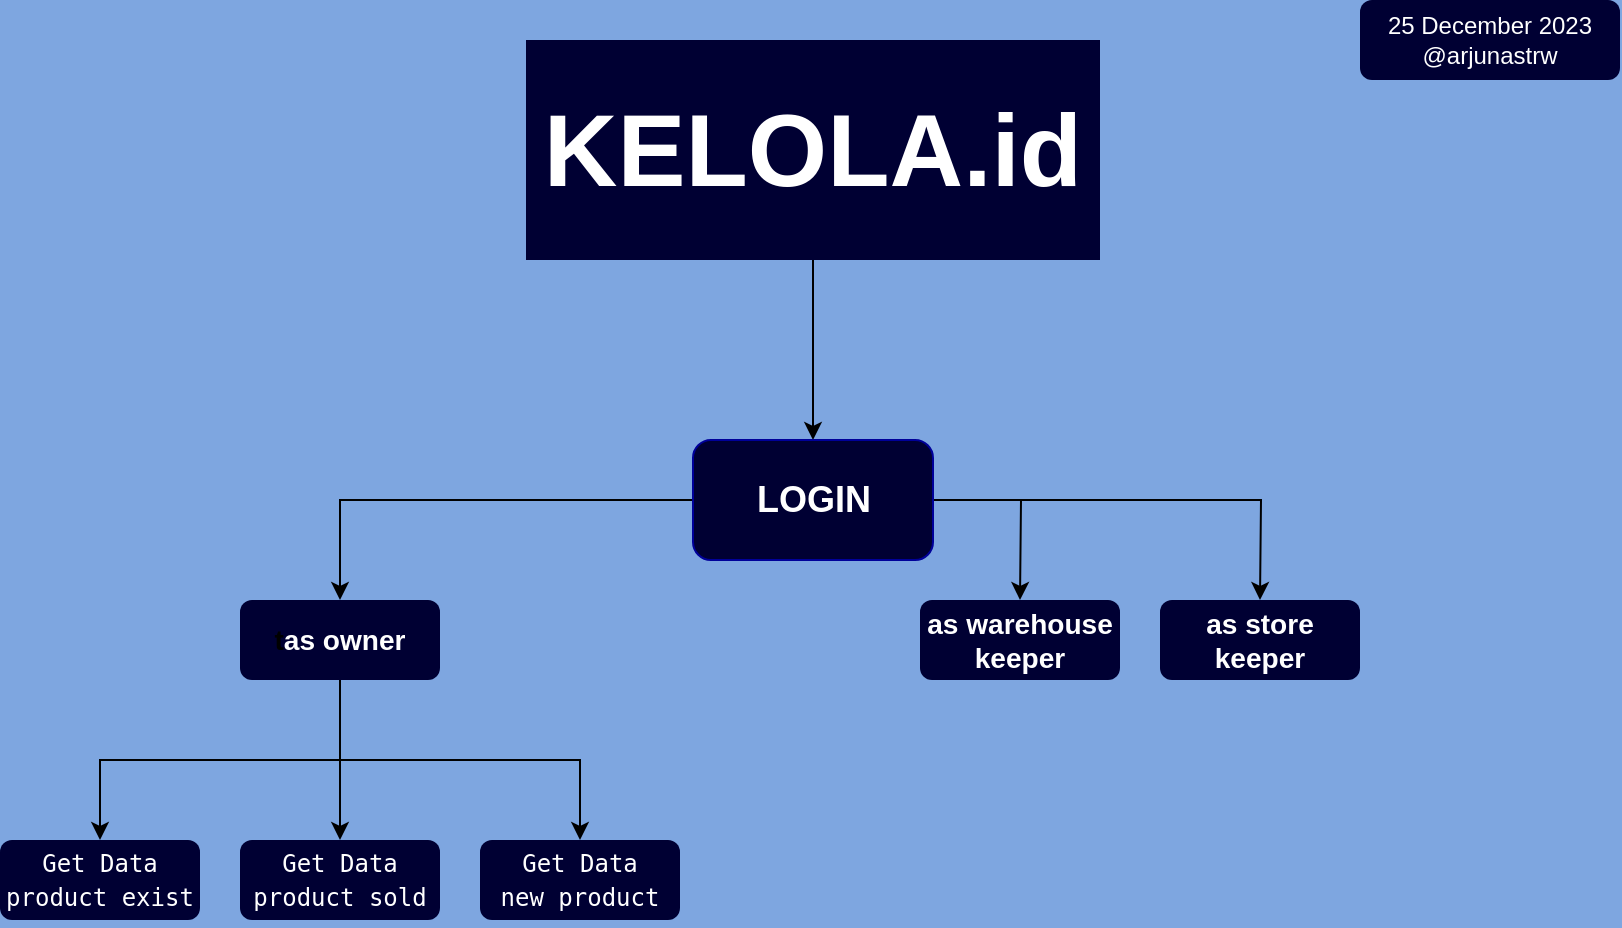 <mxfile version="22.1.11" type="github">
  <diagram name="Page-1" id="40xObGimD8YpIX6pD9BG">
    <mxGraphModel dx="794" dy="412" grid="1" gridSize="10" guides="1" tooltips="1" connect="1" arrows="1" fold="1" page="1" pageScale="1" pageWidth="827" pageHeight="1169" background="#7EA6E0" math="0" shadow="0">
      <root>
        <mxCell id="0" />
        <mxCell id="1" parent="0" />
        <mxCell id="kmPnVxHn9LJS97Qf2xmE-2" style="edgeStyle=orthogonalEdgeStyle;rounded=0;orthogonalLoop=1;jettySize=auto;html=1;" edge="1" parent="1" source="kmPnVxHn9LJS97Qf2xmE-1">
          <mxGeometry relative="1" as="geometry">
            <mxPoint x="416.5" y="240" as="targetPoint" />
          </mxGeometry>
        </mxCell>
        <mxCell id="kmPnVxHn9LJS97Qf2xmE-1" value="&lt;h1&gt;&lt;b&gt;&lt;font style=&quot;font-size: 51px;&quot;&gt;KELOLA.id&lt;/font&gt;&lt;/b&gt;&lt;/h1&gt;" style="rounded=0;whiteSpace=wrap;html=1;fillColor=#000033;fontColor=#ffffff;strokeColor=none;" vertex="1" parent="1">
          <mxGeometry x="273" y="40" width="287" height="110" as="geometry" />
        </mxCell>
        <mxCell id="kmPnVxHn9LJS97Qf2xmE-4" style="edgeStyle=orthogonalEdgeStyle;rounded=0;orthogonalLoop=1;jettySize=auto;html=1;" edge="1" parent="1" source="kmPnVxHn9LJS97Qf2xmE-3">
          <mxGeometry relative="1" as="geometry">
            <mxPoint x="520" y="320" as="targetPoint" />
          </mxGeometry>
        </mxCell>
        <mxCell id="kmPnVxHn9LJS97Qf2xmE-5" style="edgeStyle=orthogonalEdgeStyle;rounded=0;orthogonalLoop=1;jettySize=auto;html=1;exitX=0;exitY=0.5;exitDx=0;exitDy=0;entryX=0.5;entryY=0;entryDx=0;entryDy=0;" edge="1" parent="1" source="kmPnVxHn9LJS97Qf2xmE-3" target="kmPnVxHn9LJS97Qf2xmE-13">
          <mxGeometry relative="1" as="geometry">
            <mxPoint x="320" y="320" as="targetPoint" />
          </mxGeometry>
        </mxCell>
        <mxCell id="kmPnVxHn9LJS97Qf2xmE-9" style="edgeStyle=orthogonalEdgeStyle;rounded=0;orthogonalLoop=1;jettySize=auto;html=1;" edge="1" parent="1" source="kmPnVxHn9LJS97Qf2xmE-3">
          <mxGeometry relative="1" as="geometry">
            <mxPoint x="640" y="320" as="targetPoint" />
          </mxGeometry>
        </mxCell>
        <mxCell id="kmPnVxHn9LJS97Qf2xmE-3" value="&lt;h2&gt;&lt;font color=&quot;#ffffff&quot;&gt;LOGIN&lt;/font&gt;&lt;/h2&gt;" style="rounded=1;whiteSpace=wrap;html=1;fillColor=#000033;strokeColor=#000099;" vertex="1" parent="1">
          <mxGeometry x="356.5" y="240" width="120" height="60" as="geometry" />
        </mxCell>
        <mxCell id="kmPnVxHn9LJS97Qf2xmE-23" style="edgeStyle=orthogonalEdgeStyle;rounded=0;orthogonalLoop=1;jettySize=auto;html=1;exitX=0.5;exitY=1;exitDx=0;exitDy=0;entryX=0.5;entryY=0;entryDx=0;entryDy=0;" edge="1" parent="1" source="kmPnVxHn9LJS97Qf2xmE-13" target="kmPnVxHn9LJS97Qf2xmE-25">
          <mxGeometry relative="1" as="geometry">
            <mxPoint x="320.276" y="440" as="targetPoint" />
          </mxGeometry>
        </mxCell>
        <mxCell id="kmPnVxHn9LJS97Qf2xmE-30" style="edgeStyle=orthogonalEdgeStyle;rounded=0;orthogonalLoop=1;jettySize=auto;html=1;entryX=0.5;entryY=0;entryDx=0;entryDy=0;" edge="1" parent="1" source="kmPnVxHn9LJS97Qf2xmE-13" target="kmPnVxHn9LJS97Qf2xmE-28">
          <mxGeometry relative="1" as="geometry" />
        </mxCell>
        <mxCell id="kmPnVxHn9LJS97Qf2xmE-33" style="edgeStyle=orthogonalEdgeStyle;rounded=0;orthogonalLoop=1;jettySize=auto;html=1;exitX=0.5;exitY=1;exitDx=0;exitDy=0;entryX=0.5;entryY=0;entryDx=0;entryDy=0;" edge="1" parent="1" source="kmPnVxHn9LJS97Qf2xmE-13" target="kmPnVxHn9LJS97Qf2xmE-32">
          <mxGeometry relative="1" as="geometry" />
        </mxCell>
        <mxCell id="kmPnVxHn9LJS97Qf2xmE-13" value="&lt;h3&gt;t&lt;font color=&quot;#ffffff&quot;&gt;as owner&lt;/font&gt;&lt;/h3&gt;" style="rounded=1;whiteSpace=wrap;html=1;strokeColor=none;fillColor=#000033;" vertex="1" parent="1">
          <mxGeometry x="130" y="320" width="100" height="40" as="geometry" />
        </mxCell>
        <mxCell id="kmPnVxHn9LJS97Qf2xmE-14" value="&lt;h3&gt;as warehouse&lt;br&gt;keeper&lt;/h3&gt;" style="rounded=1;whiteSpace=wrap;html=1;strokeColor=none;fillColor=#000033;fontColor=#ffffff;" vertex="1" parent="1">
          <mxGeometry x="470" y="320" width="100" height="40" as="geometry" />
        </mxCell>
        <mxCell id="kmPnVxHn9LJS97Qf2xmE-15" value="&lt;h3&gt;as store&lt;br&gt;keeper&lt;/h3&gt;" style="rounded=1;whiteSpace=wrap;html=1;strokeColor=none;fillColor=#000033;fontColor=#ffffff;" vertex="1" parent="1">
          <mxGeometry x="590" y="320" width="100" height="40" as="geometry" />
        </mxCell>
        <mxCell id="kmPnVxHn9LJS97Qf2xmE-17" value="25 December 2023&lt;br&gt;@arjunastrw" style="rounded=1;whiteSpace=wrap;html=1;strokeColor=none;fillColor=#000033;fontColor=#ffffff;" vertex="1" parent="1">
          <mxGeometry x="690" y="20" width="130" height="40" as="geometry" />
        </mxCell>
        <mxCell id="kmPnVxHn9LJS97Qf2xmE-25" value="&lt;pre style=&quot;line-height: 40%;&quot;&gt;&lt;font color=&quot;#ffffff&quot;&gt;Get Data&lt;/font&gt;&lt;/pre&gt;&lt;pre style=&quot;line-height: 40%;&quot;&gt;&lt;font color=&quot;#ffffff&quot;&gt;product exist&lt;/font&gt;&lt;/pre&gt;" style="rounded=1;whiteSpace=wrap;html=1;strokeColor=none;fillColor=#000033;" vertex="1" parent="1">
          <mxGeometry x="10" y="440" width="100" height="40" as="geometry" />
        </mxCell>
        <mxCell id="kmPnVxHn9LJS97Qf2xmE-28" value="&lt;pre style=&quot;line-height: 40%;&quot;&gt;&lt;font color=&quot;#ffffff&quot;&gt;Get Data&lt;/font&gt;&lt;/pre&gt;&lt;pre style=&quot;line-height: 40%;&quot;&gt;&lt;font color=&quot;#ffffff&quot;&gt;product sold&lt;/font&gt;&lt;/pre&gt;" style="rounded=1;whiteSpace=wrap;html=1;strokeColor=none;fillColor=#000033;" vertex="1" parent="1">
          <mxGeometry x="130" y="440" width="100" height="40" as="geometry" />
        </mxCell>
        <mxCell id="kmPnVxHn9LJS97Qf2xmE-32" value="&lt;pre style=&quot;line-height: 40%;&quot;&gt;&lt;font color=&quot;#ffffff&quot;&gt;Get Data&lt;/font&gt;&lt;/pre&gt;&lt;pre style=&quot;line-height: 40%;&quot;&gt;&lt;font color=&quot;#ffffff&quot;&gt;new product&lt;/font&gt;&lt;br&gt;&lt;/pre&gt;" style="rounded=1;whiteSpace=wrap;html=1;strokeColor=none;fillColor=#000033;" vertex="1" parent="1">
          <mxGeometry x="250" y="440" width="100" height="40" as="geometry" />
        </mxCell>
      </root>
    </mxGraphModel>
  </diagram>
</mxfile>
